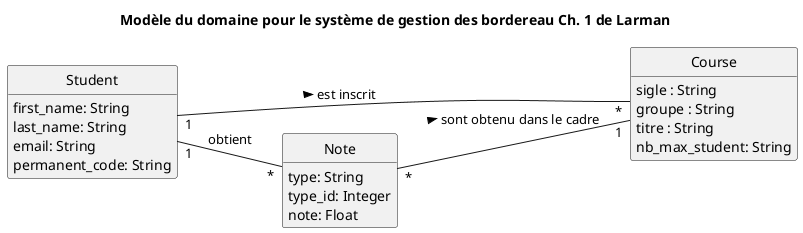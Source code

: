 @startuml
skinparam style strictuml
skinparam defaultfontname Verdana
left to right direction
hide empty members
'skinparam linetype ortho
title Modèle du domaine pour le système de gestion des bordereau Ch. 1 de Larman
class Course {
  sigle : String
  groupe : String
  titre : String
  nb_max_student: String
}
class Student {
  first_name: String
  last_name: String
  email: String
  permanent_code: String
}

class Note {
   type: String
   type_id: Integer
   note: Float
}
Note "*"  -- "1"  Course: sont obtenu dans le cadre >
Student "1" -- "*" Course : est inscrit > 
Student "1" -- "*" Note: obtient
@enduml